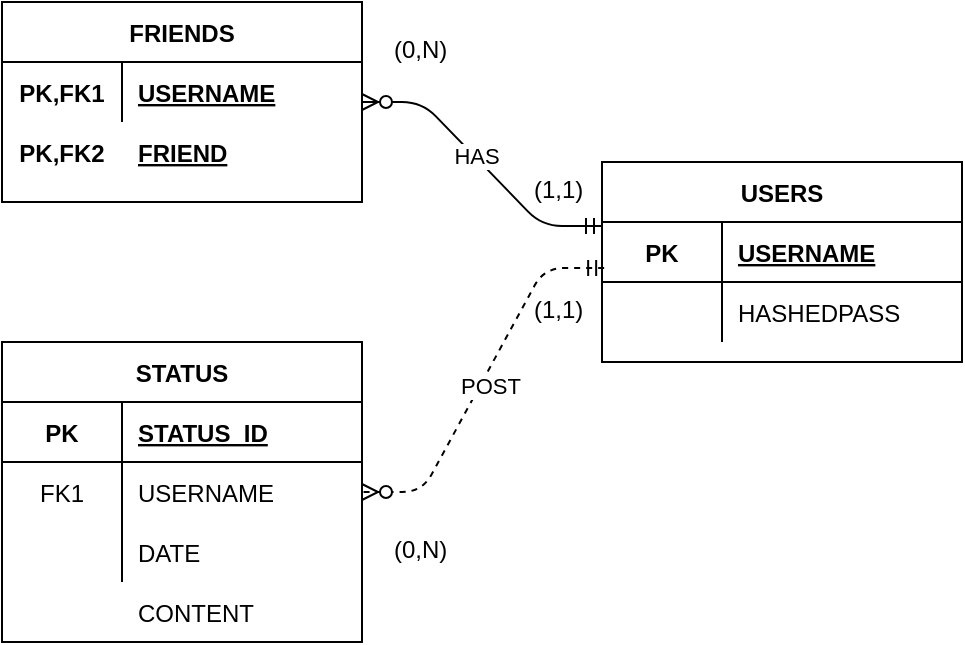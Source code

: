 <mxfile version="14.7.10" type="device"><diagram id="xi9NmBOFUbTRuLsPltHH" name="Page-1"><mxGraphModel dx="1422" dy="722" grid="1" gridSize="10" guides="1" tooltips="1" connect="1" arrows="1" fold="1" page="1" pageScale="1" pageWidth="850" pageHeight="1100" math="0" shadow="0"><root><mxCell id="0"/><mxCell id="1" parent="0"/><mxCell id="nK7VyDQpgz1tetLCgioJ-1" value="FRIENDS" style="shape=table;startSize=30;container=1;collapsible=1;childLayout=tableLayout;fixedRows=1;rowLines=0;fontStyle=1;align=center;resizeLast=1;" vertex="1" parent="1"><mxGeometry x="180" y="150" width="180" height="100" as="geometry"/></mxCell><mxCell id="nK7VyDQpgz1tetLCgioJ-2" value="" style="shape=partialRectangle;collapsible=0;dropTarget=0;pointerEvents=0;fillColor=none;top=0;left=0;bottom=0;right=0;points=[[0,0.5],[1,0.5]];portConstraint=eastwest;" vertex="1" parent="nK7VyDQpgz1tetLCgioJ-1"><mxGeometry y="30" width="180" height="30" as="geometry"/></mxCell><mxCell id="nK7VyDQpgz1tetLCgioJ-3" value="PK,FK1" style="shape=partialRectangle;connectable=0;fillColor=none;top=0;left=0;bottom=0;right=0;fontStyle=1;overflow=hidden;" vertex="1" parent="nK7VyDQpgz1tetLCgioJ-2"><mxGeometry width="60" height="30" as="geometry"/></mxCell><mxCell id="nK7VyDQpgz1tetLCgioJ-4" value="USERNAME" style="shape=partialRectangle;connectable=0;fillColor=none;top=0;left=0;bottom=0;right=0;align=left;spacingLeft=6;fontStyle=5;overflow=hidden;" vertex="1" parent="nK7VyDQpgz1tetLCgioJ-2"><mxGeometry x="60" width="120" height="30" as="geometry"/></mxCell><mxCell id="nK7VyDQpgz1tetLCgioJ-14" value="USERS" style="shape=table;startSize=30;container=1;collapsible=1;childLayout=tableLayout;fixedRows=1;rowLines=0;fontStyle=1;align=center;resizeLast=1;" vertex="1" parent="1"><mxGeometry x="480" y="230" width="180" height="100" as="geometry"/></mxCell><mxCell id="nK7VyDQpgz1tetLCgioJ-18" value="" style="shape=partialRectangle;collapsible=0;dropTarget=0;pointerEvents=0;fillColor=none;top=0;left=0;bottom=1;right=0;points=[[0,0.5],[1,0.5]];portConstraint=eastwest;" vertex="1" parent="nK7VyDQpgz1tetLCgioJ-14"><mxGeometry y="30" width="180" height="30" as="geometry"/></mxCell><mxCell id="nK7VyDQpgz1tetLCgioJ-19" value="PK" style="shape=partialRectangle;connectable=0;fillColor=none;top=0;left=0;bottom=0;right=0;fontStyle=1;overflow=hidden;" vertex="1" parent="nK7VyDQpgz1tetLCgioJ-18"><mxGeometry width="60" height="30" as="geometry"/></mxCell><mxCell id="nK7VyDQpgz1tetLCgioJ-20" value="USERNAME" style="shape=partialRectangle;connectable=0;fillColor=none;top=0;left=0;bottom=0;right=0;align=left;spacingLeft=6;fontStyle=5;overflow=hidden;" vertex="1" parent="nK7VyDQpgz1tetLCgioJ-18"><mxGeometry x="60" width="120" height="30" as="geometry"/></mxCell><mxCell id="nK7VyDQpgz1tetLCgioJ-21" value="" style="shape=partialRectangle;collapsible=0;dropTarget=0;pointerEvents=0;fillColor=none;top=0;left=0;bottom=0;right=0;points=[[0,0.5],[1,0.5]];portConstraint=eastwest;" vertex="1" parent="nK7VyDQpgz1tetLCgioJ-14"><mxGeometry y="60" width="180" height="30" as="geometry"/></mxCell><mxCell id="nK7VyDQpgz1tetLCgioJ-22" value="" style="shape=partialRectangle;connectable=0;fillColor=none;top=0;left=0;bottom=0;right=0;editable=1;overflow=hidden;" vertex="1" parent="nK7VyDQpgz1tetLCgioJ-21"><mxGeometry width="60" height="30" as="geometry"/></mxCell><mxCell id="nK7VyDQpgz1tetLCgioJ-23" value="HASHEDPASS" style="shape=partialRectangle;connectable=0;fillColor=none;top=0;left=0;bottom=0;right=0;align=left;spacingLeft=6;overflow=hidden;" vertex="1" parent="nK7VyDQpgz1tetLCgioJ-21"><mxGeometry x="60" width="120" height="30" as="geometry"/></mxCell><mxCell id="nK7VyDQpgz1tetLCgioJ-27" value="STATUS" style="shape=table;startSize=30;container=1;collapsible=1;childLayout=tableLayout;fixedRows=1;rowLines=0;fontStyle=1;align=center;resizeLast=1;" vertex="1" parent="1"><mxGeometry x="180" y="320" width="180" height="150" as="geometry"/></mxCell><mxCell id="nK7VyDQpgz1tetLCgioJ-31" value="" style="shape=partialRectangle;collapsible=0;dropTarget=0;pointerEvents=0;fillColor=none;top=0;left=0;bottom=1;right=0;points=[[0,0.5],[1,0.5]];portConstraint=eastwest;" vertex="1" parent="nK7VyDQpgz1tetLCgioJ-27"><mxGeometry y="30" width="180" height="30" as="geometry"/></mxCell><mxCell id="nK7VyDQpgz1tetLCgioJ-32" value="PK" style="shape=partialRectangle;connectable=0;fillColor=none;top=0;left=0;bottom=0;right=0;fontStyle=1;overflow=hidden;" vertex="1" parent="nK7VyDQpgz1tetLCgioJ-31"><mxGeometry width="60" height="30" as="geometry"/></mxCell><mxCell id="nK7VyDQpgz1tetLCgioJ-33" value="STATUS_ID" style="shape=partialRectangle;connectable=0;fillColor=none;top=0;left=0;bottom=0;right=0;align=left;spacingLeft=6;fontStyle=5;overflow=hidden;" vertex="1" parent="nK7VyDQpgz1tetLCgioJ-31"><mxGeometry x="60" width="120" height="30" as="geometry"/></mxCell><mxCell id="nK7VyDQpgz1tetLCgioJ-34" value="" style="shape=partialRectangle;collapsible=0;dropTarget=0;pointerEvents=0;fillColor=none;top=0;left=0;bottom=0;right=0;points=[[0,0.5],[1,0.5]];portConstraint=eastwest;" vertex="1" parent="nK7VyDQpgz1tetLCgioJ-27"><mxGeometry y="60" width="180" height="30" as="geometry"/></mxCell><mxCell id="nK7VyDQpgz1tetLCgioJ-35" value="FK1" style="shape=partialRectangle;connectable=0;fillColor=none;top=0;left=0;bottom=0;right=0;editable=1;overflow=hidden;" vertex="1" parent="nK7VyDQpgz1tetLCgioJ-34"><mxGeometry width="60" height="30" as="geometry"/></mxCell><mxCell id="nK7VyDQpgz1tetLCgioJ-36" value="USERNAME" style="shape=partialRectangle;connectable=0;fillColor=none;top=0;left=0;bottom=0;right=0;align=left;spacingLeft=6;overflow=hidden;" vertex="1" parent="nK7VyDQpgz1tetLCgioJ-34"><mxGeometry x="60" width="120" height="30" as="geometry"/></mxCell><mxCell id="nK7VyDQpgz1tetLCgioJ-37" value="" style="shape=partialRectangle;collapsible=0;dropTarget=0;pointerEvents=0;fillColor=none;top=0;left=0;bottom=0;right=0;points=[[0,0.5],[1,0.5]];portConstraint=eastwest;" vertex="1" parent="nK7VyDQpgz1tetLCgioJ-27"><mxGeometry y="90" width="180" height="30" as="geometry"/></mxCell><mxCell id="nK7VyDQpgz1tetLCgioJ-38" value="" style="shape=partialRectangle;connectable=0;fillColor=none;top=0;left=0;bottom=0;right=0;editable=1;overflow=hidden;" vertex="1" parent="nK7VyDQpgz1tetLCgioJ-37"><mxGeometry width="60" height="30" as="geometry"/></mxCell><mxCell id="nK7VyDQpgz1tetLCgioJ-39" value="DATE" style="shape=partialRectangle;connectable=0;fillColor=none;top=0;left=0;bottom=0;right=0;align=left;spacingLeft=6;overflow=hidden;" vertex="1" parent="nK7VyDQpgz1tetLCgioJ-37"><mxGeometry x="60" width="120" height="30" as="geometry"/></mxCell><mxCell id="nK7VyDQpgz1tetLCgioJ-43" value="" style="shape=partialRectangle;collapsible=0;dropTarget=0;pointerEvents=0;fillColor=none;top=0;left=0;bottom=0;right=0;points=[[0,0.5],[1,0.5]];portConstraint=eastwest;" vertex="1" parent="1"><mxGeometry x="180" y="210" width="180" height="30" as="geometry"/></mxCell><mxCell id="nK7VyDQpgz1tetLCgioJ-44" value="PK,FK2" style="shape=partialRectangle;connectable=0;fillColor=none;top=0;left=0;bottom=0;right=0;fontStyle=1;overflow=hidden;" vertex="1" parent="nK7VyDQpgz1tetLCgioJ-43"><mxGeometry width="60" height="30" as="geometry"/></mxCell><mxCell id="nK7VyDQpgz1tetLCgioJ-45" value="FRIEND" style="shape=partialRectangle;connectable=0;fillColor=none;top=0;left=0;bottom=0;right=0;align=left;spacingLeft=6;fontStyle=5;overflow=hidden;" vertex="1" parent="nK7VyDQpgz1tetLCgioJ-43"><mxGeometry x="60" width="120" height="30" as="geometry"/></mxCell><mxCell id="nK7VyDQpgz1tetLCgioJ-46" value="" style="edgeStyle=entityRelationEdgeStyle;fontSize=12;html=1;endArrow=ERzeroToMany;startArrow=ERmandOne;entryX=1;entryY=0.5;entryDx=0;entryDy=0;exitX=0;exitY=0.32;exitDx=0;exitDy=0;exitPerimeter=0;" edge="1" parent="1" source="nK7VyDQpgz1tetLCgioJ-14" target="nK7VyDQpgz1tetLCgioJ-1"><mxGeometry width="100" height="100" relative="1" as="geometry"><mxPoint x="370" y="320" as="sourcePoint"/><mxPoint x="470" y="220" as="targetPoint"/></mxGeometry></mxCell><mxCell id="nK7VyDQpgz1tetLCgioJ-49" value="HAS" style="edgeLabel;html=1;align=center;verticalAlign=middle;resizable=0;points=[];" vertex="1" connectable="0" parent="nK7VyDQpgz1tetLCgioJ-46"><mxGeometry x="0.072" y="-1" relative="1" as="geometry"><mxPoint as="offset"/></mxGeometry></mxCell><mxCell id="nK7VyDQpgz1tetLCgioJ-47" value="" style="edgeStyle=entityRelationEdgeStyle;fontSize=12;html=1;endArrow=ERzeroToMany;startArrow=ERmandOne;exitX=0.006;exitY=0.767;exitDx=0;exitDy=0;entryX=1;entryY=0.5;entryDx=0;entryDy=0;exitPerimeter=0;dashed=1;" edge="1" parent="1" source="nK7VyDQpgz1tetLCgioJ-18" target="nK7VyDQpgz1tetLCgioJ-27"><mxGeometry width="100" height="100" relative="1" as="geometry"><mxPoint x="370" y="320" as="sourcePoint"/><mxPoint x="470" y="220" as="targetPoint"/></mxGeometry></mxCell><mxCell id="nK7VyDQpgz1tetLCgioJ-50" value="POST" style="edgeLabel;html=1;align=center;verticalAlign=middle;resizable=0;points=[];" vertex="1" connectable="0" parent="nK7VyDQpgz1tetLCgioJ-47"><mxGeometry x="0.011" y="4" relative="1" as="geometry"><mxPoint as="offset"/></mxGeometry></mxCell><mxCell id="nK7VyDQpgz1tetLCgioJ-63" value="(1,1)" style="text;strokeColor=none;fillColor=none;spacingLeft=4;spacingRight=4;overflow=hidden;rotatable=0;points=[[0,0.5],[1,0.5]];portConstraint=eastwest;fontSize=12;" vertex="1" parent="1"><mxGeometry x="440" y="230" width="40" height="30" as="geometry"/></mxCell><mxCell id="nK7VyDQpgz1tetLCgioJ-64" value="(0,N)" style="text;strokeColor=none;fillColor=none;spacingLeft=4;spacingRight=4;overflow=hidden;rotatable=0;points=[[0,0.5],[1,0.5]];portConstraint=eastwest;fontSize=12;" vertex="1" parent="1"><mxGeometry x="370" y="160" width="40" height="30" as="geometry"/></mxCell><mxCell id="nK7VyDQpgz1tetLCgioJ-65" value="(0,N)" style="text;strokeColor=none;fillColor=none;spacingLeft=4;spacingRight=4;overflow=hidden;rotatable=0;points=[[0,0.5],[1,0.5]];portConstraint=eastwest;fontSize=12;" vertex="1" parent="1"><mxGeometry x="370" y="410" width="40" height="30" as="geometry"/></mxCell><mxCell id="nK7VyDQpgz1tetLCgioJ-66" value="(1,1)" style="text;strokeColor=none;fillColor=none;spacingLeft=4;spacingRight=4;overflow=hidden;rotatable=0;points=[[0,0.5],[1,0.5]];portConstraint=eastwest;fontSize=12;" vertex="1" parent="1"><mxGeometry x="440" y="290" width="40" height="30" as="geometry"/></mxCell><mxCell id="nK7VyDQpgz1tetLCgioJ-70" value="" style="shape=partialRectangle;collapsible=0;dropTarget=0;pointerEvents=0;fillColor=none;top=0;left=0;bottom=0;right=0;points=[[0,0.5],[1,0.5]];portConstraint=eastwest;" vertex="1" parent="1"><mxGeometry x="180" y="440" width="180" height="30" as="geometry"/></mxCell><mxCell id="nK7VyDQpgz1tetLCgioJ-71" value="" style="shape=partialRectangle;connectable=0;fillColor=none;top=0;left=0;bottom=0;right=0;editable=1;overflow=hidden;" vertex="1" parent="nK7VyDQpgz1tetLCgioJ-70"><mxGeometry width="60" height="30" as="geometry"/></mxCell><mxCell id="nK7VyDQpgz1tetLCgioJ-72" value="CONTENT" style="shape=partialRectangle;connectable=0;fillColor=none;top=0;left=0;bottom=0;right=0;align=left;spacingLeft=6;overflow=hidden;" vertex="1" parent="nK7VyDQpgz1tetLCgioJ-70"><mxGeometry x="60" width="120" height="30" as="geometry"/></mxCell></root></mxGraphModel></diagram></mxfile>